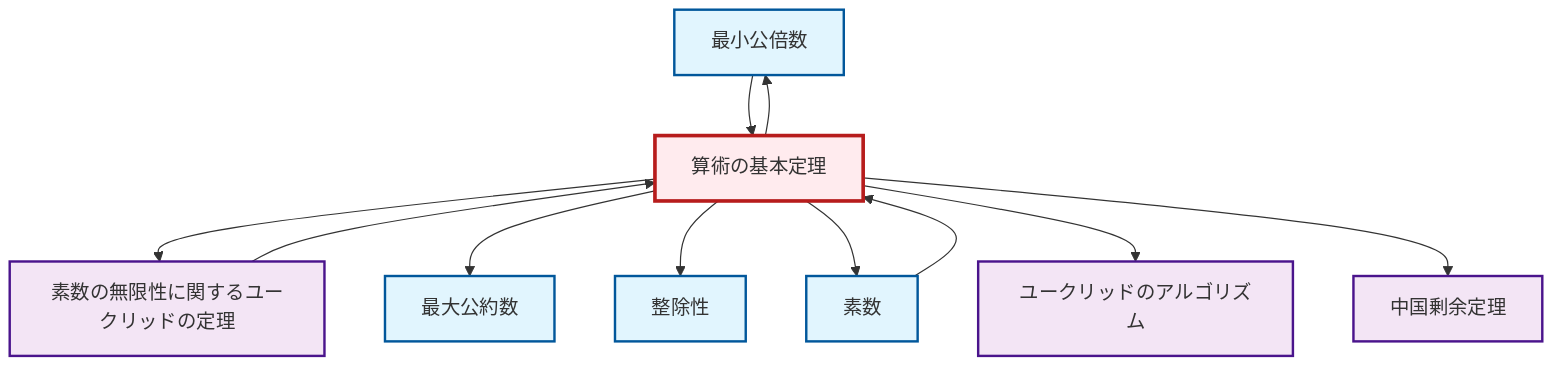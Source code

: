 graph TD
    classDef definition fill:#e1f5fe,stroke:#01579b,stroke-width:2px
    classDef theorem fill:#f3e5f5,stroke:#4a148c,stroke-width:2px
    classDef axiom fill:#fff3e0,stroke:#e65100,stroke-width:2px
    classDef example fill:#e8f5e9,stroke:#1b5e20,stroke-width:2px
    classDef current fill:#ffebee,stroke:#b71c1c,stroke-width:3px
    def-lcm["最小公倍数"]:::definition
    thm-euclid-infinitude-primes["素数の無限性に関するユークリッドの定理"]:::theorem
    def-gcd["最大公約数"]:::definition
    def-divisibility["整除性"]:::definition
    def-prime["素数"]:::definition
    thm-fundamental-arithmetic["算術の基本定理"]:::theorem
    thm-chinese-remainder["中国剰余定理"]:::theorem
    thm-euclidean-algorithm["ユークリッドのアルゴリズム"]:::theorem
    thm-fundamental-arithmetic --> thm-euclid-infinitude-primes
    thm-fundamental-arithmetic --> def-lcm
    thm-fundamental-arithmetic --> def-gcd
    thm-euclid-infinitude-primes --> thm-fundamental-arithmetic
    thm-fundamental-arithmetic --> def-divisibility
    thm-fundamental-arithmetic --> def-prime
    def-lcm --> thm-fundamental-arithmetic
    thm-fundamental-arithmetic --> thm-euclidean-algorithm
    def-prime --> thm-fundamental-arithmetic
    thm-fundamental-arithmetic --> thm-chinese-remainder
    class thm-fundamental-arithmetic current
